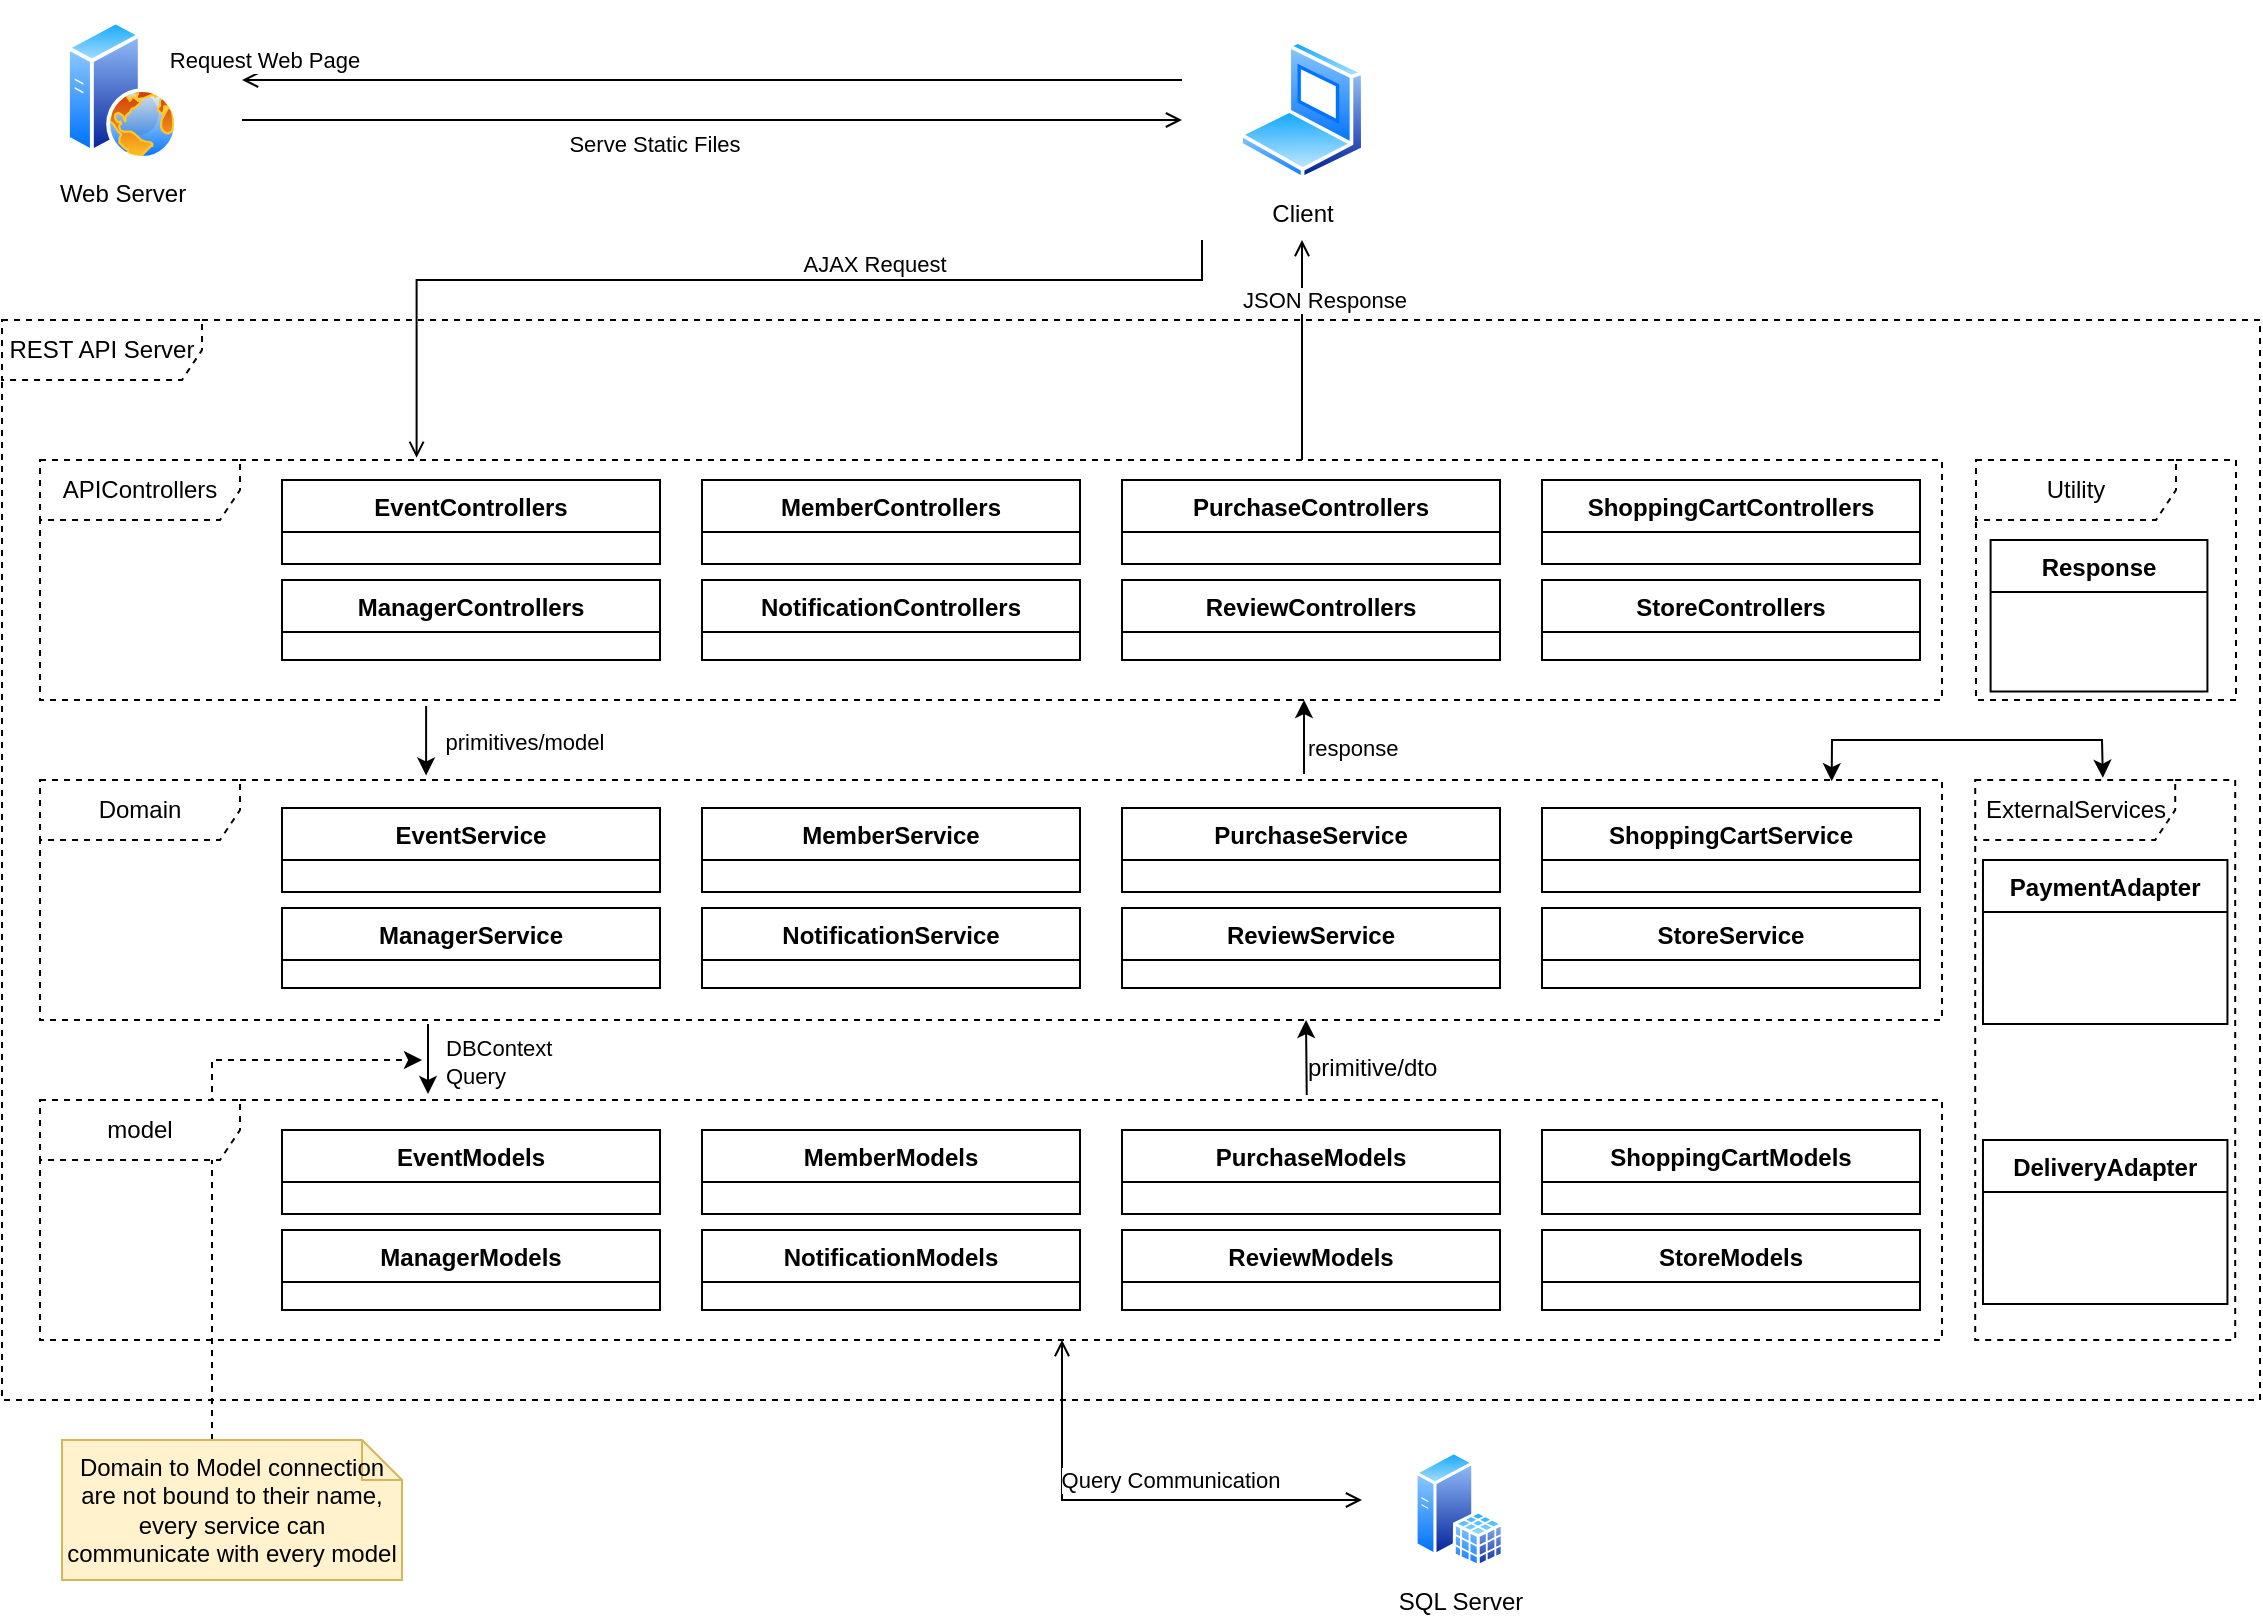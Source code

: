 <mxfile version="21.1.1" type="device">
  <diagram name="Page-1" id="sGzxX93xdV-w-MH2Fxeq">
    <mxGraphModel dx="1000" dy="490" grid="1" gridSize="10" guides="1" tooltips="1" connect="1" arrows="1" fold="1" page="1" pageScale="1" pageWidth="1169" pageHeight="827" math="0" shadow="0">
      <root>
        <mxCell id="0" />
        <mxCell id="1" parent="0" />
        <mxCell id="5-P8dXUu2r8xgCgaxNXc-20" value="" style="group;strokeColor=none;" parent="1" vertex="1" connectable="0">
          <mxGeometry x="620" y="10" width="120" height="120" as="geometry" />
        </mxCell>
        <mxCell id="5-P8dXUu2r8xgCgaxNXc-19" value="" style="rounded=0;whiteSpace=wrap;html=1;strokeColor=none;" parent="5-P8dXUu2r8xgCgaxNXc-20" vertex="1">
          <mxGeometry width="120" height="120" as="geometry" />
        </mxCell>
        <mxCell id="5-P8dXUu2r8xgCgaxNXc-9" value="Client" style="image;aspect=fixed;perimeter=ellipsePerimeter;html=1;align=center;shadow=0;dashed=0;spacingTop=3;image=img/lib/active_directory/laptop_client.svg;" parent="5-P8dXUu2r8xgCgaxNXc-20" vertex="1">
          <mxGeometry x="28.5" y="20" width="63" height="70" as="geometry" />
        </mxCell>
        <mxCell id="5-P8dXUu2r8xgCgaxNXc-28" value="" style="group" parent="1" vertex="1" connectable="0">
          <mxGeometry x="30" y="10" width="120" height="120" as="geometry" />
        </mxCell>
        <mxCell id="5-P8dXUu2r8xgCgaxNXc-26" value="" style="rounded=0;whiteSpace=wrap;html=1;strokeColor=none;" parent="5-P8dXUu2r8xgCgaxNXc-28" vertex="1">
          <mxGeometry width="120" height="120" as="geometry" />
        </mxCell>
        <mxCell id="5-P8dXUu2r8xgCgaxNXc-4" value="Web Server" style="image;aspect=fixed;perimeter=ellipsePerimeter;html=1;align=center;shadow=0;dashed=0;spacingTop=3;image=img/lib/active_directory/web_server.svg;" parent="5-P8dXUu2r8xgCgaxNXc-28" vertex="1">
          <mxGeometry x="32" y="10" width="56" height="70" as="geometry" />
        </mxCell>
        <mxCell id="5-P8dXUu2r8xgCgaxNXc-29" style="edgeStyle=orthogonalEdgeStyle;rounded=0;orthogonalLoop=1;jettySize=auto;html=1;endArrow=open;endFill=0;" parent="1" source="5-P8dXUu2r8xgCgaxNXc-26" target="5-P8dXUu2r8xgCgaxNXc-19" edge="1">
          <mxGeometry relative="1" as="geometry">
            <Array as="points">
              <mxPoint x="220" y="70" />
              <mxPoint x="220" y="70" />
            </Array>
          </mxGeometry>
        </mxCell>
        <mxCell id="5-P8dXUu2r8xgCgaxNXc-33" value="Serve Static Files" style="edgeLabel;html=1;align=center;verticalAlign=middle;resizable=0;points=[];" parent="5-P8dXUu2r8xgCgaxNXc-29" vertex="1" connectable="0">
          <mxGeometry x="-0.125" y="-1" relative="1" as="geometry">
            <mxPoint y="11" as="offset" />
          </mxGeometry>
        </mxCell>
        <mxCell id="5-P8dXUu2r8xgCgaxNXc-30" style="edgeStyle=orthogonalEdgeStyle;rounded=0;orthogonalLoop=1;jettySize=auto;html=1;endArrow=open;endFill=0;" parent="1" source="5-P8dXUu2r8xgCgaxNXc-19" target="5-P8dXUu2r8xgCgaxNXc-26" edge="1">
          <mxGeometry relative="1" as="geometry">
            <Array as="points">
              <mxPoint x="190" y="50" />
              <mxPoint x="190" y="50" />
            </Array>
          </mxGeometry>
        </mxCell>
        <mxCell id="5-P8dXUu2r8xgCgaxNXc-32" value="Request Web Page" style="edgeLabel;html=1;align=center;verticalAlign=middle;resizable=0;points=[];" parent="5-P8dXUu2r8xgCgaxNXc-30" vertex="1" connectable="0">
          <mxGeometry x="0.666" relative="1" as="geometry">
            <mxPoint x="-68" y="-10" as="offset" />
          </mxGeometry>
        </mxCell>
        <mxCell id="5-P8dXUu2r8xgCgaxNXc-41" style="edgeStyle=orthogonalEdgeStyle;rounded=0;orthogonalLoop=1;jettySize=auto;html=1;startArrow=open;startFill=0;endArrow=open;endFill=0;" parent="1" target="5-P8dXUu2r8xgCgaxNXc-38" edge="1">
          <mxGeometry relative="1" as="geometry">
            <mxPoint x="560" y="680" as="sourcePoint" />
            <Array as="points">
              <mxPoint x="560" y="760" />
            </Array>
          </mxGeometry>
        </mxCell>
        <mxCell id="5-P8dXUu2r8xgCgaxNXc-42" value="Query Communication" style="edgeLabel;html=1;align=center;verticalAlign=middle;resizable=0;points=[];" parent="5-P8dXUu2r8xgCgaxNXc-41" vertex="1" connectable="0">
          <mxGeometry x="0.333" y="-1" relative="1" as="geometry">
            <mxPoint x="-20" y="-11" as="offset" />
          </mxGeometry>
        </mxCell>
        <mxCell id="5-P8dXUu2r8xgCgaxNXc-40" value="" style="group;flipV=1;" parent="1" vertex="1" connectable="0">
          <mxGeometry x="710" y="720" width="101" height="93" as="geometry" />
        </mxCell>
        <mxCell id="5-P8dXUu2r8xgCgaxNXc-38" value="" style="rounded=0;whiteSpace=wrap;html=1;strokeColor=none;" parent="5-P8dXUu2r8xgCgaxNXc-40" vertex="1">
          <mxGeometry width="101" height="93" as="geometry" />
        </mxCell>
        <mxCell id="5-P8dXUu2r8xgCgaxNXc-2" value="SQL Server" style="image;aspect=fixed;perimeter=ellipsePerimeter;html=1;align=center;shadow=0;dashed=0;spacingTop=3;image=img/lib/active_directory/sql_server.svg;" parent="5-P8dXUu2r8xgCgaxNXc-40" vertex="1">
          <mxGeometry x="26.201" y="15.5" width="44.756" height="58.125" as="geometry" />
        </mxCell>
        <mxCell id="5-P8dXUu2r8xgCgaxNXc-48" style="edgeStyle=orthogonalEdgeStyle;rounded=0;orthogonalLoop=1;jettySize=auto;html=1;endArrow=open;endFill=0;" parent="1" source="yC45AnXQLOmFysV5crVu-2" target="5-P8dXUu2r8xgCgaxNXc-19" edge="1">
          <mxGeometry relative="1" as="geometry">
            <Array as="points">
              <mxPoint x="680" y="220" />
              <mxPoint x="680" y="220" />
            </Array>
            <mxPoint x="600" y="210" as="sourcePoint" />
          </mxGeometry>
        </mxCell>
        <mxCell id="5-P8dXUu2r8xgCgaxNXc-52" value="JSON Response" style="edgeLabel;html=1;align=center;verticalAlign=middle;resizable=0;points=[];" parent="5-P8dXUu2r8xgCgaxNXc-48" vertex="1" connectable="0">
          <mxGeometry x="0.26" y="2" relative="1" as="geometry">
            <mxPoint x="13" y="-11" as="offset" />
          </mxGeometry>
        </mxCell>
        <mxCell id="5-P8dXUu2r8xgCgaxNXc-46" style="edgeStyle=orthogonalEdgeStyle;rounded=0;orthogonalLoop=1;jettySize=auto;html=1;endArrow=open;endFill=0;startArrow=none;startFill=0;entryX=0.198;entryY=-0.009;entryDx=0;entryDy=0;entryPerimeter=0;" parent="1" source="5-P8dXUu2r8xgCgaxNXc-19" target="yC45AnXQLOmFysV5crVu-2" edge="1">
          <mxGeometry relative="1" as="geometry">
            <Array as="points">
              <mxPoint x="630" y="150" />
              <mxPoint x="237" y="150" />
            </Array>
          </mxGeometry>
        </mxCell>
        <mxCell id="5-P8dXUu2r8xgCgaxNXc-49" value="AJAX Request" style="edgeLabel;html=1;align=center;verticalAlign=middle;resizable=0;points=[];" parent="5-P8dXUu2r8xgCgaxNXc-46" vertex="1" connectable="0">
          <mxGeometry x="-0.227" y="1" relative="1" as="geometry">
            <mxPoint x="10" y="-9" as="offset" />
          </mxGeometry>
        </mxCell>
        <mxCell id="5-P8dXUu2r8xgCgaxNXc-50" value="" style="group" parent="1" vertex="1" connectable="0">
          <mxGeometry x="30" y="170" width="1129" height="540" as="geometry" />
        </mxCell>
        <mxCell id="5-P8dXUu2r8xgCgaxNXc-17" value="REST API Server" style="shape=umlFrame;whiteSpace=wrap;html=1;pointerEvents=0;width=100;height=30;dashed=1;" parent="5-P8dXUu2r8xgCgaxNXc-50" vertex="1">
          <mxGeometry width="1129" height="540" as="geometry" />
        </mxCell>
        <mxCell id="Eyq4GIK9O7bGHYeJGgFn-47" value="primitives/model" style="edgeLabel;html=1;align=center;verticalAlign=middle;resizable=0;points=[];" vertex="1" connectable="0" parent="5-P8dXUu2r8xgCgaxNXc-50">
          <mxGeometry x="260.692" y="211" as="geometry" />
        </mxCell>
        <mxCell id="Eyq4GIK9O7bGHYeJGgFn-48" value="&lt;span style=&quot;color: rgb(0, 0, 0); font-family: Helvetica; font-size: 11px; font-style: normal; font-variant-ligatures: normal; font-variant-caps: normal; font-weight: 400; letter-spacing: normal; orphans: 2; text-align: center; text-indent: 0px; text-transform: none; widows: 2; word-spacing: 0px; -webkit-text-stroke-width: 0px; background-color: rgb(255, 255, 255); text-decoration-thickness: initial; text-decoration-style: initial; text-decoration-color: initial; float: none; display: inline !important;&quot;&gt;response&lt;/span&gt;" style="text;whiteSpace=wrap;html=1;" vertex="1" parent="5-P8dXUu2r8xgCgaxNXc-50">
          <mxGeometry x="650.955" y="200" width="111.883" height="40" as="geometry" />
        </mxCell>
        <mxCell id="Eyq4GIK9O7bGHYeJGgFn-49" value="primitive/dto" style="text;whiteSpace=wrap;html=1;" vertex="1" parent="5-P8dXUu2r8xgCgaxNXc-50">
          <mxGeometry x="650.955" y="360" width="122.054" height="40" as="geometry" />
        </mxCell>
        <mxCell id="Eyq4GIK9O7bGHYeJGgFn-50" value="&lt;span style=&quot;color: rgb(0, 0, 0); font-family: Helvetica; font-size: 11px; font-style: normal; font-variant-ligatures: normal; font-variant-caps: normal; font-weight: 400; letter-spacing: normal; orphans: 2; text-align: center; text-indent: 0px; text-transform: none; widows: 2; word-spacing: 0px; -webkit-text-stroke-width: 0px; background-color: rgb(255, 255, 255); text-decoration-thickness: initial; text-decoration-style: initial; text-decoration-color: initial; float: none; display: inline !important;&quot;&gt;DBContext Query&lt;/span&gt;" style="text;whiteSpace=wrap;html=1;" vertex="1" parent="5-P8dXUu2r8xgCgaxNXc-50">
          <mxGeometry x="220.003" y="350" width="81.369" height="40" as="geometry" />
        </mxCell>
        <mxCell id="Eyq4GIK9O7bGHYeJGgFn-61" value="" style="group" vertex="1" connectable="0" parent="5-P8dXUu2r8xgCgaxNXc-50">
          <mxGeometry x="986.6" y="230" width="130" height="280" as="geometry" />
        </mxCell>
        <mxCell id="Eyq4GIK9O7bGHYeJGgFn-62" value="ExternalServices" style="shape=umlFrame;whiteSpace=wrap;html=1;pointerEvents=0;width=100;height=30;dashed=1;" vertex="1" parent="Eyq4GIK9O7bGHYeJGgFn-61">
          <mxGeometry width="130.0" height="280" as="geometry" />
        </mxCell>
        <mxCell id="Eyq4GIK9O7bGHYeJGgFn-80" value="PaymentAdapter" style="swimlane;fontStyle=1;align=center;verticalAlign=top;childLayout=stackLayout;horizontal=1;startSize=26;horizontalStack=0;resizeParent=1;resizeParentMax=0;resizeLast=0;collapsible=1;marginBottom=0;" vertex="1" parent="Eyq4GIK9O7bGHYeJGgFn-61">
          <mxGeometry x="3.89" y="40" width="122.23" height="82" as="geometry" />
        </mxCell>
        <mxCell id="Eyq4GIK9O7bGHYeJGgFn-81" value="DeliveryAdapter" style="swimlane;fontStyle=1;align=center;verticalAlign=top;childLayout=stackLayout;horizontal=1;startSize=26;horizontalStack=0;resizeParent=1;resizeParentMax=0;resizeLast=0;collapsible=1;marginBottom=0;" vertex="1" parent="Eyq4GIK9O7bGHYeJGgFn-61">
          <mxGeometry x="3.89" y="180" width="122.23" height="82" as="geometry" />
        </mxCell>
        <mxCell id="yC45AnXQLOmFysV5crVu-1" value="" style="group" parent="1" vertex="1" connectable="0">
          <mxGeometry x="49" y="240" width="951" height="120" as="geometry" />
        </mxCell>
        <mxCell id="yC45AnXQLOmFysV5crVu-2" value="APIControllers" style="shape=umlFrame;whiteSpace=wrap;html=1;pointerEvents=0;width=100;height=30;dashed=1;" parent="yC45AnXQLOmFysV5crVu-1" vertex="1">
          <mxGeometry width="951.0" height="120" as="geometry" />
        </mxCell>
        <mxCell id="Eyq4GIK9O7bGHYeJGgFn-7" value="EventControllers" style="swimlane;fontStyle=1;align=center;verticalAlign=top;childLayout=stackLayout;horizontal=1;startSize=26;horizontalStack=0;resizeParent=1;resizeParentMax=0;resizeLast=0;collapsible=1;marginBottom=0;" vertex="1" parent="yC45AnXQLOmFysV5crVu-1">
          <mxGeometry x="121" y="10" width="189" height="42" as="geometry" />
        </mxCell>
        <mxCell id="Eyq4GIK9O7bGHYeJGgFn-18" value="ManagerControllers" style="swimlane;fontStyle=1;align=center;verticalAlign=top;childLayout=stackLayout;horizontal=1;startSize=26;horizontalStack=0;resizeParent=1;resizeParentMax=0;resizeLast=0;collapsible=1;marginBottom=0;" vertex="1" parent="yC45AnXQLOmFysV5crVu-1">
          <mxGeometry x="121" y="60" width="189" height="40" as="geometry" />
        </mxCell>
        <mxCell id="Eyq4GIK9O7bGHYeJGgFn-25" value="MemberControllers" style="swimlane;fontStyle=1;align=center;verticalAlign=top;childLayout=stackLayout;horizontal=1;startSize=26;horizontalStack=0;resizeParent=1;resizeParentMax=0;resizeLast=0;collapsible=1;marginBottom=0;" vertex="1" parent="yC45AnXQLOmFysV5crVu-1">
          <mxGeometry x="331" y="10" width="189" height="42" as="geometry" />
        </mxCell>
        <mxCell id="Eyq4GIK9O7bGHYeJGgFn-26" value="NotificationControllers" style="swimlane;fontStyle=1;align=center;verticalAlign=top;childLayout=stackLayout;horizontal=1;startSize=26;horizontalStack=0;resizeParent=1;resizeParentMax=0;resizeLast=0;collapsible=1;marginBottom=0;" vertex="1" parent="yC45AnXQLOmFysV5crVu-1">
          <mxGeometry x="331" y="60" width="189" height="40" as="geometry" />
        </mxCell>
        <mxCell id="Eyq4GIK9O7bGHYeJGgFn-27" value="PurchaseControllers" style="swimlane;fontStyle=1;align=center;verticalAlign=top;childLayout=stackLayout;horizontal=1;startSize=26;horizontalStack=0;resizeParent=1;resizeParentMax=0;resizeLast=0;collapsible=1;marginBottom=0;" vertex="1" parent="yC45AnXQLOmFysV5crVu-1">
          <mxGeometry x="541" y="10" width="189" height="42" as="geometry" />
        </mxCell>
        <mxCell id="Eyq4GIK9O7bGHYeJGgFn-28" value="ReviewControllers" style="swimlane;fontStyle=1;align=center;verticalAlign=top;childLayout=stackLayout;horizontal=1;startSize=26;horizontalStack=0;resizeParent=1;resizeParentMax=0;resizeLast=0;collapsible=1;marginBottom=0;" vertex="1" parent="yC45AnXQLOmFysV5crVu-1">
          <mxGeometry x="541" y="60" width="189" height="40" as="geometry" />
        </mxCell>
        <mxCell id="Eyq4GIK9O7bGHYeJGgFn-29" value="ShoppingCartControllers" style="swimlane;fontStyle=1;align=center;verticalAlign=top;childLayout=stackLayout;horizontal=1;startSize=26;horizontalStack=0;resizeParent=1;resizeParentMax=0;resizeLast=0;collapsible=1;marginBottom=0;" vertex="1" parent="yC45AnXQLOmFysV5crVu-1">
          <mxGeometry x="751" y="10" width="189" height="42" as="geometry" />
        </mxCell>
        <mxCell id="Eyq4GIK9O7bGHYeJGgFn-30" value="StoreControllers" style="swimlane;fontStyle=1;align=center;verticalAlign=top;childLayout=stackLayout;horizontal=1;startSize=26;horizontalStack=0;resizeParent=1;resizeParentMax=0;resizeLast=0;collapsible=1;marginBottom=0;" vertex="1" parent="yC45AnXQLOmFysV5crVu-1">
          <mxGeometry x="751" y="60" width="189" height="40" as="geometry" />
        </mxCell>
        <mxCell id="yC45AnXQLOmFysV5crVu-7" value="" style="group" parent="1" vertex="1" connectable="0">
          <mxGeometry x="49" y="400" width="951" height="120" as="geometry" />
        </mxCell>
        <mxCell id="yC45AnXQLOmFysV5crVu-8" value="Domain" style="shape=umlFrame;whiteSpace=wrap;html=1;pointerEvents=0;width=100;height=30;dashed=1;" parent="yC45AnXQLOmFysV5crVu-7" vertex="1">
          <mxGeometry width="951.0" height="120" as="geometry" />
        </mxCell>
        <mxCell id="Eyq4GIK9O7bGHYeJGgFn-31" value="EventService" style="swimlane;fontStyle=1;align=center;verticalAlign=top;childLayout=stackLayout;horizontal=1;startSize=26;horizontalStack=0;resizeParent=1;resizeParentMax=0;resizeLast=0;collapsible=1;marginBottom=0;" vertex="1" parent="yC45AnXQLOmFysV5crVu-7">
          <mxGeometry x="121" y="14" width="189" height="42" as="geometry" />
        </mxCell>
        <mxCell id="Eyq4GIK9O7bGHYeJGgFn-32" value="ManagerService" style="swimlane;fontStyle=1;align=center;verticalAlign=top;childLayout=stackLayout;horizontal=1;startSize=26;horizontalStack=0;resizeParent=1;resizeParentMax=0;resizeLast=0;collapsible=1;marginBottom=0;" vertex="1" parent="yC45AnXQLOmFysV5crVu-7">
          <mxGeometry x="121" y="64" width="189" height="40" as="geometry" />
        </mxCell>
        <mxCell id="Eyq4GIK9O7bGHYeJGgFn-33" value="MemberService" style="swimlane;fontStyle=1;align=center;verticalAlign=top;childLayout=stackLayout;horizontal=1;startSize=26;horizontalStack=0;resizeParent=1;resizeParentMax=0;resizeLast=0;collapsible=1;marginBottom=0;" vertex="1" parent="yC45AnXQLOmFysV5crVu-7">
          <mxGeometry x="331" y="14" width="189" height="42" as="geometry" />
        </mxCell>
        <mxCell id="Eyq4GIK9O7bGHYeJGgFn-34" value="NotificationService" style="swimlane;fontStyle=1;align=center;verticalAlign=top;childLayout=stackLayout;horizontal=1;startSize=26;horizontalStack=0;resizeParent=1;resizeParentMax=0;resizeLast=0;collapsible=1;marginBottom=0;" vertex="1" parent="yC45AnXQLOmFysV5crVu-7">
          <mxGeometry x="331" y="64" width="189" height="40" as="geometry" />
        </mxCell>
        <mxCell id="Eyq4GIK9O7bGHYeJGgFn-35" value="PurchaseService" style="swimlane;fontStyle=1;align=center;verticalAlign=top;childLayout=stackLayout;horizontal=1;startSize=26;horizontalStack=0;resizeParent=1;resizeParentMax=0;resizeLast=0;collapsible=1;marginBottom=0;" vertex="1" parent="yC45AnXQLOmFysV5crVu-7">
          <mxGeometry x="541" y="14" width="189" height="42" as="geometry" />
        </mxCell>
        <mxCell id="Eyq4GIK9O7bGHYeJGgFn-36" value="ReviewService" style="swimlane;fontStyle=1;align=center;verticalAlign=top;childLayout=stackLayout;horizontal=1;startSize=26;horizontalStack=0;resizeParent=1;resizeParentMax=0;resizeLast=0;collapsible=1;marginBottom=0;" vertex="1" parent="yC45AnXQLOmFysV5crVu-7">
          <mxGeometry x="541" y="64" width="189" height="40" as="geometry" />
        </mxCell>
        <mxCell id="Eyq4GIK9O7bGHYeJGgFn-37" value="ShoppingCartService" style="swimlane;fontStyle=1;align=center;verticalAlign=top;childLayout=stackLayout;horizontal=1;startSize=26;horizontalStack=0;resizeParent=1;resizeParentMax=0;resizeLast=0;collapsible=1;marginBottom=0;" vertex="1" parent="yC45AnXQLOmFysV5crVu-7">
          <mxGeometry x="751" y="14" width="189" height="42" as="geometry" />
        </mxCell>
        <mxCell id="Eyq4GIK9O7bGHYeJGgFn-38" value="StoreService" style="swimlane;fontStyle=1;align=center;verticalAlign=top;childLayout=stackLayout;horizontal=1;startSize=26;horizontalStack=0;resizeParent=1;resizeParentMax=0;resizeLast=0;collapsible=1;marginBottom=0;" vertex="1" parent="yC45AnXQLOmFysV5crVu-7">
          <mxGeometry x="751" y="64" width="189" height="40" as="geometry" />
        </mxCell>
        <mxCell id="Eyq4GIK9O7bGHYeJGgFn-88" style="edgeStyle=orthogonalEdgeStyle;rounded=0;orthogonalLoop=1;jettySize=auto;html=1;dashed=1;exitX=0;exitY=0;exitDx=75;exitDy=0;exitPerimeter=0;" edge="1" parent="yC45AnXQLOmFysV5crVu-7" source="Eyq4GIK9O7bGHYeJGgFn-87">
          <mxGeometry relative="1" as="geometry">
            <mxPoint x="469" y="110" as="sourcePoint" />
            <mxPoint x="191" y="140" as="targetPoint" />
            <Array as="points">
              <mxPoint x="86" y="140" />
            </Array>
          </mxGeometry>
        </mxCell>
        <mxCell id="yC45AnXQLOmFysV5crVu-9" value="" style="group" parent="1" vertex="1" connectable="0">
          <mxGeometry x="49" y="560" width="951" height="120" as="geometry" />
        </mxCell>
        <mxCell id="yC45AnXQLOmFysV5crVu-10" value="model" style="shape=umlFrame;whiteSpace=wrap;html=1;pointerEvents=0;width=100;height=30;dashed=1;" parent="yC45AnXQLOmFysV5crVu-9" vertex="1">
          <mxGeometry width="951.0" height="120" as="geometry" />
        </mxCell>
        <mxCell id="Eyq4GIK9O7bGHYeJGgFn-39" value="EventModels" style="swimlane;fontStyle=1;align=center;verticalAlign=top;childLayout=stackLayout;horizontal=1;startSize=26;horizontalStack=0;resizeParent=1;resizeParentMax=0;resizeLast=0;collapsible=1;marginBottom=0;" vertex="1" parent="yC45AnXQLOmFysV5crVu-9">
          <mxGeometry x="121" y="15" width="189" height="42" as="geometry" />
        </mxCell>
        <mxCell id="Eyq4GIK9O7bGHYeJGgFn-40" value="ManagerModels" style="swimlane;fontStyle=1;align=center;verticalAlign=top;childLayout=stackLayout;horizontal=1;startSize=26;horizontalStack=0;resizeParent=1;resizeParentMax=0;resizeLast=0;collapsible=1;marginBottom=0;" vertex="1" parent="yC45AnXQLOmFysV5crVu-9">
          <mxGeometry x="121" y="65" width="189" height="40" as="geometry" />
        </mxCell>
        <mxCell id="Eyq4GIK9O7bGHYeJGgFn-41" value="MemberModels" style="swimlane;fontStyle=1;align=center;verticalAlign=top;childLayout=stackLayout;horizontal=1;startSize=26;horizontalStack=0;resizeParent=1;resizeParentMax=0;resizeLast=0;collapsible=1;marginBottom=0;" vertex="1" parent="yC45AnXQLOmFysV5crVu-9">
          <mxGeometry x="331" y="15" width="189" height="42" as="geometry" />
        </mxCell>
        <mxCell id="Eyq4GIK9O7bGHYeJGgFn-42" value="NotificationModels" style="swimlane;fontStyle=1;align=center;verticalAlign=top;childLayout=stackLayout;horizontal=1;startSize=26;horizontalStack=0;resizeParent=1;resizeParentMax=0;resizeLast=0;collapsible=1;marginBottom=0;" vertex="1" parent="yC45AnXQLOmFysV5crVu-9">
          <mxGeometry x="331" y="65" width="189" height="40" as="geometry" />
        </mxCell>
        <mxCell id="Eyq4GIK9O7bGHYeJGgFn-43" value="PurchaseModels" style="swimlane;fontStyle=1;align=center;verticalAlign=top;childLayout=stackLayout;horizontal=1;startSize=26;horizontalStack=0;resizeParent=1;resizeParentMax=0;resizeLast=0;collapsible=1;marginBottom=0;" vertex="1" parent="yC45AnXQLOmFysV5crVu-9">
          <mxGeometry x="541" y="15" width="189" height="42" as="geometry" />
        </mxCell>
        <mxCell id="Eyq4GIK9O7bGHYeJGgFn-44" value="ReviewModels" style="swimlane;fontStyle=1;align=center;verticalAlign=top;childLayout=stackLayout;horizontal=1;startSize=26;horizontalStack=0;resizeParent=1;resizeParentMax=0;resizeLast=0;collapsible=1;marginBottom=0;" vertex="1" parent="yC45AnXQLOmFysV5crVu-9">
          <mxGeometry x="541" y="65" width="189" height="40" as="geometry" />
        </mxCell>
        <mxCell id="Eyq4GIK9O7bGHYeJGgFn-45" value="ShoppingCartModels" style="swimlane;fontStyle=1;align=center;verticalAlign=top;childLayout=stackLayout;horizontal=1;startSize=26;horizontalStack=0;resizeParent=1;resizeParentMax=0;resizeLast=0;collapsible=1;marginBottom=0;" vertex="1" parent="yC45AnXQLOmFysV5crVu-9">
          <mxGeometry x="751" y="15" width="189" height="42" as="geometry" />
        </mxCell>
        <mxCell id="Eyq4GIK9O7bGHYeJGgFn-46" value="StoreModels" style="swimlane;fontStyle=1;align=center;verticalAlign=top;childLayout=stackLayout;horizontal=1;startSize=26;horizontalStack=0;resizeParent=1;resizeParentMax=0;resizeLast=0;collapsible=1;marginBottom=0;" vertex="1" parent="yC45AnXQLOmFysV5crVu-9">
          <mxGeometry x="751" y="65" width="189" height="40" as="geometry" />
        </mxCell>
        <mxCell id="Eyq4GIK9O7bGHYeJGgFn-3" style="edgeStyle=orthogonalEdgeStyle;rounded=0;orthogonalLoop=1;jettySize=auto;html=1;entryX=0.203;entryY=-0.019;entryDx=0;entryDy=0;entryPerimeter=0;exitX=0.203;exitY=1.025;exitDx=0;exitDy=0;exitPerimeter=0;" edge="1" parent="1" source="yC45AnXQLOmFysV5crVu-2" target="yC45AnXQLOmFysV5crVu-8">
          <mxGeometry relative="1" as="geometry" />
        </mxCell>
        <mxCell id="Eyq4GIK9O7bGHYeJGgFn-4" style="edgeStyle=orthogonalEdgeStyle;rounded=0;orthogonalLoop=1;jettySize=auto;html=1;entryX=0.203;entryY=-0.019;entryDx=0;entryDy=0;entryPerimeter=0;exitX=0.203;exitY=1.025;exitDx=0;exitDy=0;exitPerimeter=0;" edge="1" parent="1">
          <mxGeometry relative="1" as="geometry">
            <mxPoint x="243" y="522" as="sourcePoint" />
            <mxPoint x="243" y="557" as="targetPoint" />
          </mxGeometry>
        </mxCell>
        <mxCell id="Eyq4GIK9O7bGHYeJGgFn-5" value="" style="endArrow=classic;html=1;rounded=0;exitX=0.666;exitY=-0.021;exitDx=0;exitDy=0;exitPerimeter=0;" edge="1" parent="1" source="yC45AnXQLOmFysV5crVu-10">
          <mxGeometry width="50" height="50" relative="1" as="geometry">
            <mxPoint x="600" y="470" as="sourcePoint" />
            <mxPoint x="682" y="520" as="targetPoint" />
          </mxGeometry>
        </mxCell>
        <mxCell id="Eyq4GIK9O7bGHYeJGgFn-6" value="" style="endArrow=classic;html=1;rounded=0;exitX=0.666;exitY=-0.021;exitDx=0;exitDy=0;exitPerimeter=0;" edge="1" parent="1">
          <mxGeometry width="50" height="50" relative="1" as="geometry">
            <mxPoint x="681" y="397" as="sourcePoint" />
            <mxPoint x="681" y="360" as="targetPoint" />
          </mxGeometry>
        </mxCell>
        <mxCell id="Eyq4GIK9O7bGHYeJGgFn-82" value="" style="group" vertex="1" connectable="0" parent="1">
          <mxGeometry x="1017" y="240" width="123" height="120" as="geometry" />
        </mxCell>
        <mxCell id="Eyq4GIK9O7bGHYeJGgFn-83" value="Utility" style="shape=umlFrame;whiteSpace=wrap;html=1;pointerEvents=0;width=100;height=30;dashed=1;" vertex="1" parent="Eyq4GIK9O7bGHYeJGgFn-82">
          <mxGeometry width="130" height="120" as="geometry" />
        </mxCell>
        <mxCell id="yC45AnXQLOmFysV5crVu-13" value="Response" style="swimlane;fontStyle=1;align=center;verticalAlign=top;childLayout=stackLayout;horizontal=1;startSize=26;horizontalStack=0;resizeParent=1;resizeParentMax=0;resizeLast=0;collapsible=1;marginBottom=0;" parent="Eyq4GIK9O7bGHYeJGgFn-82" vertex="1">
          <mxGeometry x="7.296" y="40.002" width="108.416" height="75.692" as="geometry" />
        </mxCell>
        <mxCell id="Eyq4GIK9O7bGHYeJGgFn-86" value="" style="endArrow=classic;startArrow=classic;html=1;rounded=0;exitX=0.942;exitY=0.005;exitDx=0;exitDy=0;exitPerimeter=0;entryX=0.491;entryY=-0.004;entryDx=0;entryDy=0;entryPerimeter=0;" edge="1" parent="1" source="yC45AnXQLOmFysV5crVu-8" target="Eyq4GIK9O7bGHYeJGgFn-62">
          <mxGeometry width="50" height="50" relative="1" as="geometry">
            <mxPoint x="1000" y="480" as="sourcePoint" />
            <mxPoint x="1050" y="430" as="targetPoint" />
            <Array as="points">
              <mxPoint x="945" y="380" />
              <mxPoint x="1080" y="380" />
            </Array>
          </mxGeometry>
        </mxCell>
        <mxCell id="Eyq4GIK9O7bGHYeJGgFn-87" value="Domain to Model connection are not bound to their name, every service can communicate with every model" style="shape=note;size=20;whiteSpace=wrap;html=1;fillColor=#fff2cc;strokeColor=#d6b656;" vertex="1" parent="1">
          <mxGeometry x="60" y="730" width="170" height="70" as="geometry" />
        </mxCell>
      </root>
    </mxGraphModel>
  </diagram>
</mxfile>
